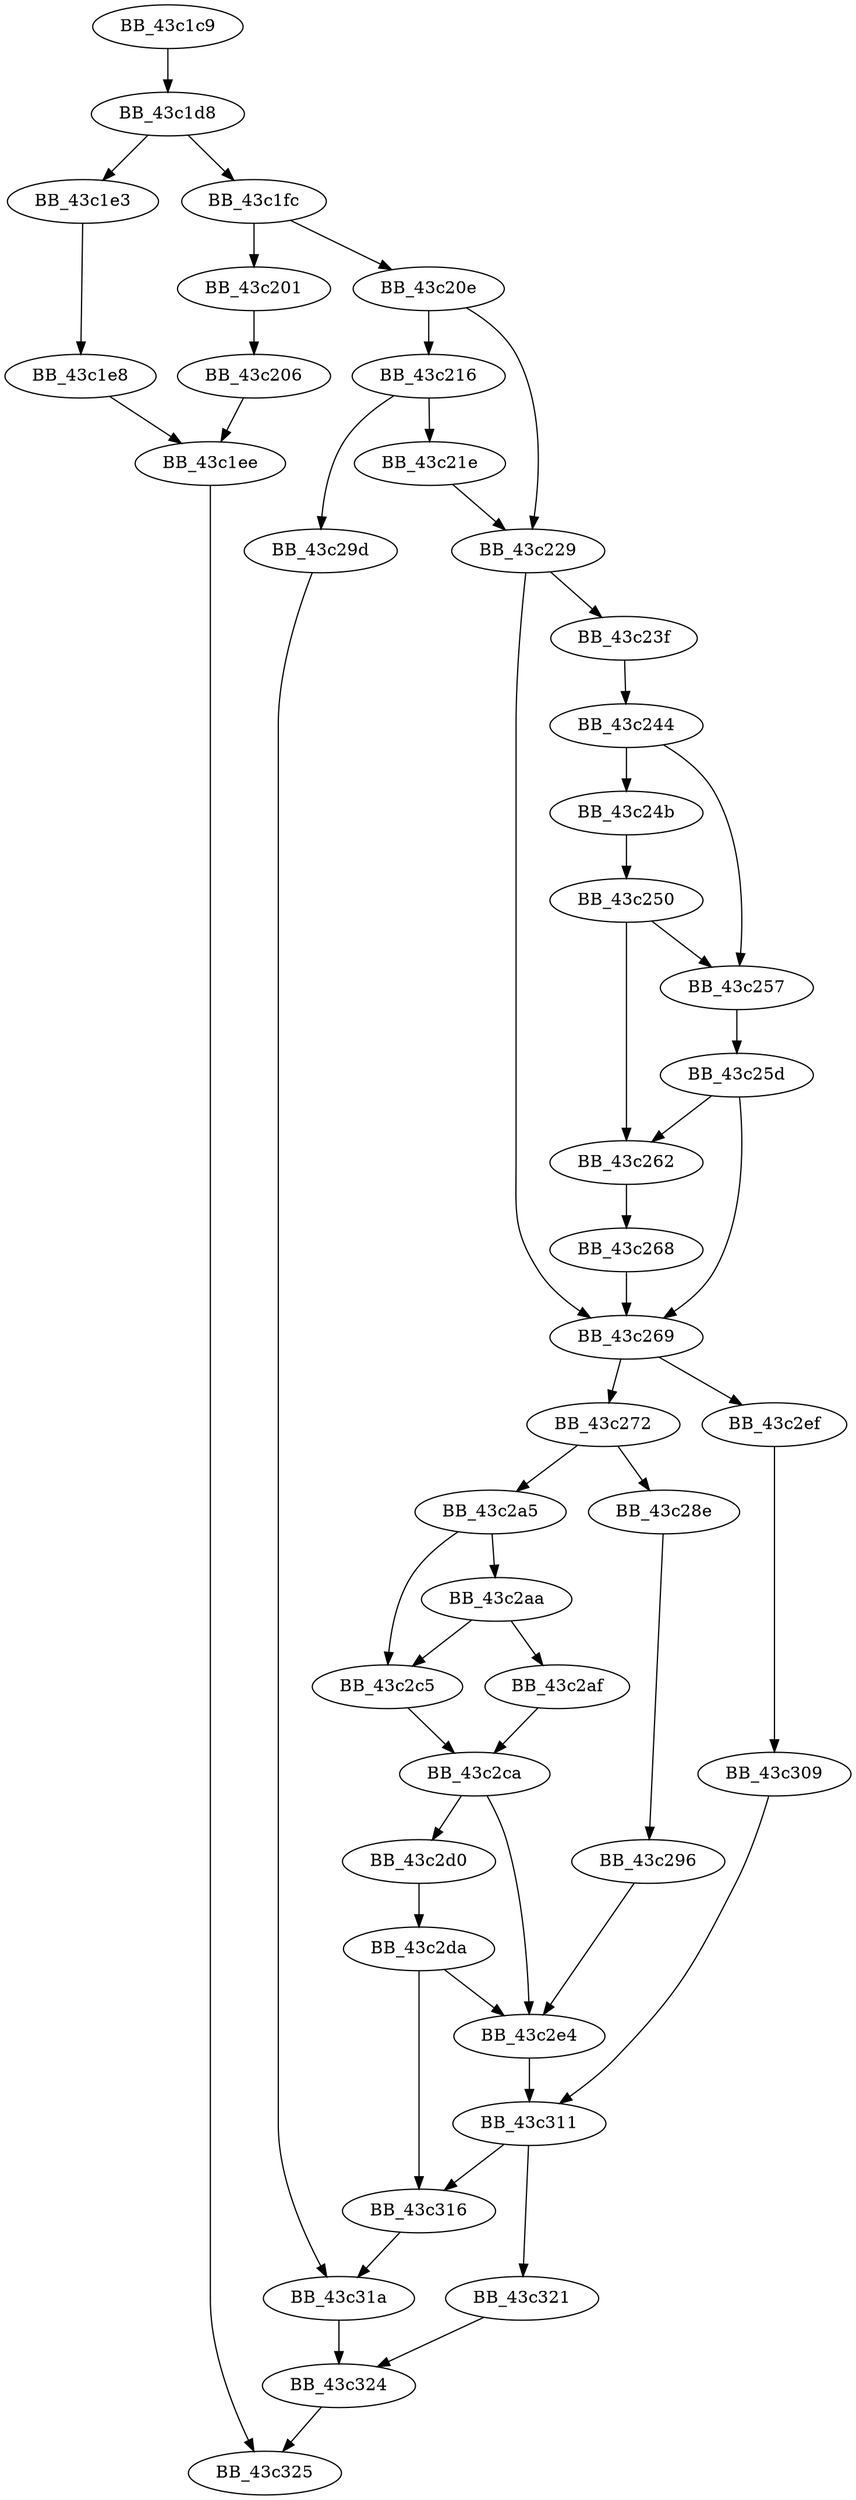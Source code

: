 DiGraph __flswbuf{
BB_43c1c9->BB_43c1d8
BB_43c1d8->BB_43c1e3
BB_43c1d8->BB_43c1fc
BB_43c1e3->BB_43c1e8
BB_43c1e8->BB_43c1ee
BB_43c1ee->BB_43c325
BB_43c1fc->BB_43c201
BB_43c1fc->BB_43c20e
BB_43c201->BB_43c206
BB_43c206->BB_43c1ee
BB_43c20e->BB_43c216
BB_43c20e->BB_43c229
BB_43c216->BB_43c21e
BB_43c216->BB_43c29d
BB_43c21e->BB_43c229
BB_43c229->BB_43c23f
BB_43c229->BB_43c269
BB_43c23f->BB_43c244
BB_43c244->BB_43c24b
BB_43c244->BB_43c257
BB_43c24b->BB_43c250
BB_43c250->BB_43c257
BB_43c250->BB_43c262
BB_43c257->BB_43c25d
BB_43c25d->BB_43c262
BB_43c25d->BB_43c269
BB_43c262->BB_43c268
BB_43c268->BB_43c269
BB_43c269->BB_43c272
BB_43c269->BB_43c2ef
BB_43c272->BB_43c28e
BB_43c272->BB_43c2a5
BB_43c28e->BB_43c296
BB_43c296->BB_43c2e4
BB_43c29d->BB_43c31a
BB_43c2a5->BB_43c2aa
BB_43c2a5->BB_43c2c5
BB_43c2aa->BB_43c2af
BB_43c2aa->BB_43c2c5
BB_43c2af->BB_43c2ca
BB_43c2c5->BB_43c2ca
BB_43c2ca->BB_43c2d0
BB_43c2ca->BB_43c2e4
BB_43c2d0->BB_43c2da
BB_43c2da->BB_43c2e4
BB_43c2da->BB_43c316
BB_43c2e4->BB_43c311
BB_43c2ef->BB_43c309
BB_43c309->BB_43c311
BB_43c311->BB_43c316
BB_43c311->BB_43c321
BB_43c316->BB_43c31a
BB_43c31a->BB_43c324
BB_43c321->BB_43c324
BB_43c324->BB_43c325
}
